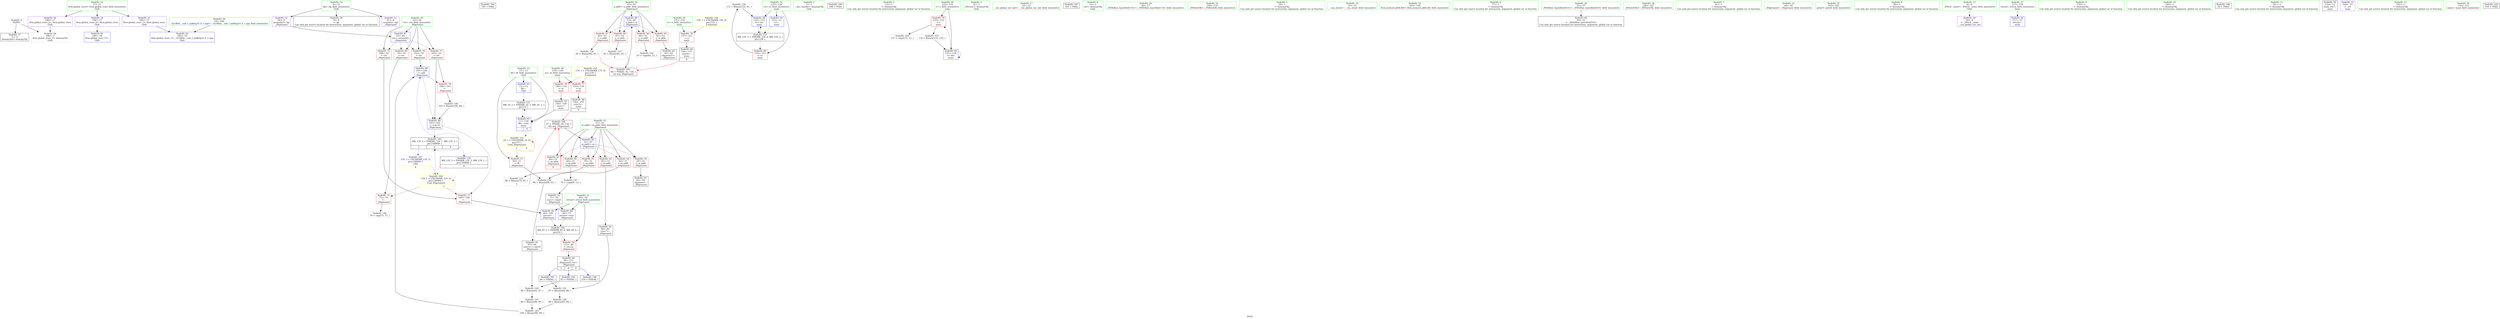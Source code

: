 digraph "SVFG" {
	label="SVFG";

	Node0x562b7d9ebae0 [shape=record,color=grey,label="{NodeID: 0\nNullPtr}"];
	Node0x562b7d9ebae0 -> Node0x562b7da00e60[style=solid];
	Node0x562b7d9ebae0 -> Node0x562b7da04660[style=solid];
	Node0x562b7d9ff940 [shape=record,color=green,label="{NodeID: 14\n8\<--10\ndp\<--dp_field_insensitive\nGlob }"];
	Node0x562b7d9ff940 -> Node0x562b7da00f60[style=solid];
	Node0x562b7d9ff940 -> Node0x562b7da02a70[style=solid];
	Node0x562b7d9ff940 -> Node0x562b7da02b40[style=solid];
	Node0x562b7da05340 [shape=record,color=black,label="{NodeID: 194\n145 = PHI()\n}"];
	Node0x562b7da00620 [shape=record,color=green,label="{NodeID: 28\n119\<--120\nm\<--m_field_insensitive\nmain\n}"];
	Node0x562b7da00620 -> Node0x562b7da03f50[style=solid];
	Node0x562b7da00620 -> Node0x562b7da04020[style=solid];
	Node0x562b7da01300 [shape=record,color=black,label="{NodeID: 42\n63\<--62\nidxprom1\<--\n_Z6getansii\n}"];
	Node0x562b7da02330 [shape=record,color=grey,label="{NodeID: 139\n153 = Binary(152, 81, )\n}"];
	Node0x562b7da02330 -> Node0x562b7da017e0[style=solid];
	Node0x562b7da02ee0 [shape=record,color=purple,label="{NodeID: 56\n186\<--17\nllvm.global_ctors_2\<--llvm.global_ctors\nGlob }"];
	Node0x562b7da02ee0 -> Node0x562b7da04660[style=solid];
	Node0x562b7da0fb30 [shape=record,color=black,label="{NodeID: 153\nMR_23V_3 = PHI(MR_23V_4, MR_23V_2, )\npts\{126 \}\n}"];
	Node0x562b7da0fb30 -> Node0x562b7da04290[style=dashed];
	Node0x562b7da0fb30 -> Node0x562b7da017e0[style=dashed];
	Node0x562b7da03a70 [shape=record,color=red,label="{NodeID: 70\n101\<--55\n\<--ret\n_Z6getansii\n}"];
	Node0x562b7da03a70 -> Node0x562b7da04aa0[style=solid];
	Node0x562b7da04660 [shape=record,color=blue, style = dotted,label="{NodeID: 84\n186\<--3\nllvm.global_ctors_2\<--dummyVal\nGlob }"];
	Node0x562b7d9fea40 [shape=record,color=green,label="{NodeID: 1\n7\<--1\n__dso_handle\<--dummyObj\nGlob }"];
	Node0x562b7d9ffa10 [shape=record,color=green,label="{NodeID: 15\n11\<--13\nM\<--M_field_insensitive\nGlob }"];
	Node0x562b7d9ffa10 -> Node0x562b7da02fe0[style=solid];
	Node0x562b7d9ffa10 -> Node0x562b7da04360[style=solid];
	Node0x562b7d9ffa10 -> Node0x562b7da04f80[style=solid];
	Node0x562b7da05410 [shape=record,color=black,label="{NodeID: 195\n148 = PHI()\n}"];
	Node0x562b7da006f0 [shape=record,color=green,label="{NodeID: 29\n121\<--122\nn\<--n_field_insensitive\nmain\n}"];
	Node0x562b7da006f0 -> Node0x562b7da040f0[style=solid];
	Node0x562b7da013d0 [shape=record,color=black,label="{NodeID: 43\n71\<--70\nconv\<--cmp3\n_Z6getansii\n}"];
	Node0x562b7da013d0 -> Node0x562b7da049d0[style=solid];
	Node0x562b7da024b0 [shape=record,color=grey,label="{NodeID: 140\n105 = Binary(104, 89, )\n}"];
	Node0x562b7da024b0 -> Node0x562b7da04b70[style=solid];
	Node0x562b7da02fe0 [shape=record,color=red,label="{NodeID: 57\n94\<--11\n\<--M\n_Z6getansii\n}"];
	Node0x562b7da02fe0 -> Node0x562b7da07ca0[style=solid];
	Node0x562b7da10030 [shape=record,color=black,label="{NodeID: 154\nMR_12V_2 = PHI(MR_12V_3, MR_12V_1, )\npts\{100000 \}\n|{<s0>9}}"];
	Node0x562b7da10030:s0 -> Node0x562b7da113d0[style=dashed,color=red];
	Node0x562b7da03b40 [shape=record,color=red,label="{NodeID: 71\n103\<--55\n\<--ret\n_Z6getansii\n}"];
	Node0x562b7da03b40 -> Node0x562b7da03db0[style=solid];
	Node0x562b7da03b40 -> Node0x562b7da04b70[style=solid];
	Node0x562b7da04760 [shape=record,color=blue,label="{NodeID: 85\n51\<--47\nm.addr\<--m\n_Z6getansii\n}"];
	Node0x562b7da04760 -> Node0x562b7da03180[style=dashed];
	Node0x562b7da04760 -> Node0x562b7da03250[style=dashed];
	Node0x562b7da04760 -> Node0x562b7da03320[style=dashed];
	Node0x562b7da04760 -> Node0x562b7da033f0[style=dashed];
	Node0x562b7da04760 -> Node0x562b7da034c0[style=dashed];
	Node0x562b7da04760 -> Node0x562b7da03590[style=dashed];
	Node0x562b7d9fead0 [shape=record,color=green,label="{NodeID: 2\n12\<--1\n\<--dummyObj\nCan only get source location for instruction, argument, global var or function.}"];
	Node0x562b7d9ffb10 [shape=record,color=green,label="{NodeID: 16\n17\<--21\nllvm.global_ctors\<--llvm.global_ctors_field_insensitive\nGlob }"];
	Node0x562b7d9ffb10 -> Node0x562b7da02ce0[style=solid];
	Node0x562b7d9ffb10 -> Node0x562b7da02de0[style=solid];
	Node0x562b7d9ffb10 -> Node0x562b7da02ee0[style=solid];
	Node0x562b7da054e0 [shape=record,color=black,label="{NodeID: 196\n159 = PHI(46, )\n}"];
	Node0x562b7da007c0 [shape=record,color=green,label="{NodeID: 30\n123\<--124\nt\<--t_field_insensitive\nmain\n}"];
	Node0x562b7da007c0 -> Node0x562b7da041c0[style=solid];
	Node0x562b7da007c0 -> Node0x562b7da04eb0[style=solid];
	Node0x562b7da014a0 [shape=record,color=black,label="{NodeID: 44\n86\<--85\nconv7\<--\n_Z6getansii\n}"];
	Node0x562b7da014a0 -> Node0x562b7da079a0[style=solid];
	Node0x562b7da02630 [shape=record,color=grey,label="{NodeID: 141\n99 = Binary(98, 89, )\n}"];
	Node0x562b7da02630 -> Node0x562b7da09230[style=solid];
	Node0x562b7da030b0 [shape=record,color=red,label="{NodeID: 58\n112\<--49\n\<--retval\n_Z6getansii\n}"];
	Node0x562b7da030b0 -> Node0x562b7da01640[style=solid];
	Node0x562b7da10530 [shape=record,color=yellow,style=double,label="{NodeID: 155\n2V_1 = ENCHI(MR_2V_0)\npts\{13 \}\nFun[_Z6getansii]|{|<s1>3|<s2>4}}"];
	Node0x562b7da10530 -> Node0x562b7da02fe0[style=dashed];
	Node0x562b7da10530:s1 -> Node0x562b7da10530[style=dashed,color=red];
	Node0x562b7da10530:s2 -> Node0x562b7da10530[style=dashed,color=red];
	Node0x562b7da03c10 [shape=record,color=red,label="{NodeID: 72\n108\<--55\n\<--ret\n_Z6getansii\n}"];
	Node0x562b7da03c10 -> Node0x562b7da03e80[style=solid];
	Node0x562b7da04830 [shape=record,color=blue,label="{NodeID: 86\n53\<--48\nn.addr\<--n\n_Z6getansii\n}"];
	Node0x562b7da04830 -> Node0x562b7da03660[style=dashed];
	Node0x562b7da04830 -> Node0x562b7da03730[style=dashed];
	Node0x562b7da04830 -> Node0x562b7da03800[style=dashed];
	Node0x562b7da04830 -> Node0x562b7da038d0[style=dashed];
	Node0x562b7d9feb60 [shape=record,color=green,label="{NodeID: 3\n14\<--1\n_ZSt3cin\<--dummyObj\nGlob }"];
	Node0x562b7d9ffc10 [shape=record,color=green,label="{NodeID: 17\n22\<--23\n__cxx_global_var_init\<--__cxx_global_var_init_field_insensitive\n}"];
	Node0x562b7da056b0 [shape=record,color=black,label="{NodeID: 197\n161 = PHI()\n}"];
	Node0x562b7da00890 [shape=record,color=green,label="{NodeID: 31\n125\<--126\ncs\<--cs_field_insensitive\nmain\n}"];
	Node0x562b7da00890 -> Node0x562b7da04290[style=solid];
	Node0x562b7da00890 -> Node0x562b7da04de0[style=solid];
	Node0x562b7da00890 -> Node0x562b7da017e0[style=solid];
	Node0x562b7da01570 [shape=record,color=black,label="{NodeID: 45\n97\<--96\nconv11\<--sub10\n_Z6getansii\n}"];
	Node0x562b7da01570 -> Node0x562b7da090f0[style=solid];
	Node0x562b7da090f0 [shape=record,color=grey,label="{NodeID: 142\n98 = Binary(93, 97, )\n}"];
	Node0x562b7da090f0 -> Node0x562b7da02630[style=solid];
	Node0x562b7da03180 [shape=record,color=red,label="{NodeID: 59\n59\<--51\n\<--m.addr\n_Z6getansii\n}"];
	Node0x562b7da03180 -> Node0x562b7da01230[style=solid];
	Node0x562b7da03ce0 [shape=record,color=red,label="{NodeID: 73\n75\<--74\n\<--\n_Z6getansii\n}"];
	Node0x562b7da03ce0 -> Node0x562b7da096b0[style=solid];
	Node0x562b7da04900 [shape=record,color=blue,label="{NodeID: 87\n55\<--64\nret\<--arrayidx2\n_Z6getansii\n}"];
	Node0x562b7da04900 -> Node0x562b7da039a0[style=dashed];
	Node0x562b7da04900 -> Node0x562b7da03a70[style=dashed];
	Node0x562b7da04900 -> Node0x562b7da03b40[style=dashed];
	Node0x562b7da04900 -> Node0x562b7da03c10[style=dashed];
	Node0x562b7d9febf0 [shape=record,color=green,label="{NodeID: 4\n15\<--1\n.str\<--dummyObj\nGlob }"];
	Node0x562b7d9ffd10 [shape=record,color=green,label="{NodeID: 18\n26\<--27\n_ZNSt8ios_base4InitC1Ev\<--_ZNSt8ios_base4InitC1Ev_field_insensitive\n}"];
	Node0x562b7da05780 [shape=record,color=black,label="{NodeID: 198\n47 = PHI(80, 90, 156, )\n0th arg _Z6getansii }"];
	Node0x562b7da05780 -> Node0x562b7da04760[style=solid];
	Node0x562b7da00960 [shape=record,color=green,label="{NodeID: 32\n130\<--131\n_ZNSirsERi\<--_ZNSirsERi_field_insensitive\n}"];
	Node0x562b7da01640 [shape=record,color=black,label="{NodeID: 46\n46\<--112\n_Z6getansii_ret\<--\n_Z6getansii\n|{<s0>3|<s1>4|<s2>9}}"];
	Node0x562b7da01640:s0 -> Node0x562b7da1a930[style=solid,color=blue];
	Node0x562b7da01640:s1 -> Node0x562b7da05170[style=solid,color=blue];
	Node0x562b7da01640:s2 -> Node0x562b7da054e0[style=solid,color=blue];
	Node0x562b7da09230 [shape=record,color=grey,label="{NodeID: 143\n100 = Binary(88, 99, )\n}"];
	Node0x562b7da09230 -> Node0x562b7da04aa0[style=solid];
	Node0x562b7da03250 [shape=record,color=red,label="{NodeID: 60\n69\<--51\n\<--m.addr\n_Z6getansii\n}"];
	Node0x562b7da03250 -> Node0x562b7da09830[style=solid];
	Node0x562b7da03db0 [shape=record,color=red,label="{NodeID: 74\n104\<--103\n\<--\n_Z6getansii\n}"];
	Node0x562b7da03db0 -> Node0x562b7da024b0[style=solid];
	Node0x562b7da049d0 [shape=record,color=blue,label="{NodeID: 88\n49\<--71\nretval\<--conv\n_Z6getansii\n}"];
	Node0x562b7da049d0 -> Node0x562b7da0e230[style=dashed];
	Node0x562b7d9ff430 [shape=record,color=green,label="{NodeID: 5\n18\<--1\n\<--dummyObj\nCan only get source location for instruction, argument, global var or function.}"];
	Node0x562b7d9ffe10 [shape=record,color=green,label="{NodeID: 19\n32\<--33\n__cxa_atexit\<--__cxa_atexit_field_insensitive\n}"];
	Node0x562b7da05a90 [shape=record,color=black,label="{NodeID: 199\n48 = PHI(83, 92, 158, )\n1st arg _Z6getansii }"];
	Node0x562b7da05a90 -> Node0x562b7da04830[style=solid];
	Node0x562b7da00a60 [shape=record,color=green,label="{NodeID: 33\n143\<--144\nllvm.memset.p0i8.i64\<--llvm.memset.p0i8.i64_field_insensitive\n}"];
	Node0x562b7da01710 [shape=record,color=black,label="{NodeID: 47\n150\<--149\nconv\<--\nmain\n}"];
	Node0x562b7da01710 -> Node0x562b7da04f80[style=solid];
	Node0x562b7da093b0 [shape=record,color=grey,label="{NodeID: 144\n137 = cmp(133, 12, )\n}"];
	Node0x562b7da03320 [shape=record,color=red,label="{NodeID: 61\n79\<--51\n\<--m.addr\n_Z6getansii\n}"];
	Node0x562b7da03320 -> Node0x562b7da07b20[style=solid];
	Node0x562b7da03e80 [shape=record,color=red,label="{NodeID: 75\n109\<--108\n\<--\n_Z6getansii\n}"];
	Node0x562b7da03e80 -> Node0x562b7da04c40[style=solid];
	Node0x562b7da04aa0 [shape=record,color=blue,label="{NodeID: 89\n101\<--100\n\<--add\n_Z6getansii\n}"];
	Node0x562b7da04aa0 -> Node0x562b7da03db0[style=dashed];
	Node0x562b7da04aa0 -> Node0x562b7da04b70[style=dashed];
	Node0x562b7d9ff4c0 [shape=record,color=green,label="{NodeID: 6\n77\<--1\n\<--dummyObj\nCan only get source location for instruction, argument, global var or function.}"];
	Node0x562b7d9fff10 [shape=record,color=green,label="{NodeID: 20\n31\<--37\n_ZNSt8ios_base4InitD1Ev\<--_ZNSt8ios_base4InitD1Ev_field_insensitive\n}"];
	Node0x562b7d9fff10 -> Node0x562b7da01130[style=solid];
	Node0x562b7da00b60 [shape=record,color=green,label="{NodeID: 34\n146\<--147\n_ZNSirsERx\<--_ZNSirsERx_field_insensitive\n}"];
	Node0x562b7da02800 [shape=record,color=black,label="{NodeID: 48\n156\<--155\nconv3\<--\nmain\n|{<s0>9}}"];
	Node0x562b7da02800:s0 -> Node0x562b7da05780[style=solid,color=red];
	Node0x562b7da09530 [shape=record,color=grey,label="{NodeID: 145\n67 = cmp(66, 12, )\n}"];
	Node0x562b7da033f0 [shape=record,color=red,label="{NodeID: 62\n85\<--51\n\<--m.addr\n_Z6getansii\n}"];
	Node0x562b7da033f0 -> Node0x562b7da014a0[style=solid];
	Node0x562b7da03f50 [shape=record,color=red,label="{NodeID: 76\n149\<--119\n\<--m\nmain\n}"];
	Node0x562b7da03f50 -> Node0x562b7da01710[style=solid];
	Node0x562b7da04b70 [shape=record,color=blue,label="{NodeID: 90\n103\<--105\n\<--rem14\n_Z6getansii\n}"];
	Node0x562b7da04b70 -> Node0x562b7da03e80[style=dashed];
	Node0x562b7da04b70 -> Node0x562b7da0e730[style=dashed];
	Node0x562b7d9ff550 [shape=record,color=green,label="{NodeID: 7\n81\<--1\n\<--dummyObj\nCan only get source location for instruction, argument, global var or function.}"];
	Node0x562b7da13740 [shape=record,color=yellow,style=double,label="{NodeID: 187\n12V_3 = CSCHI(MR_12V_1)\npts\{100000 \}\nCS[]|{<s0>4}}"];
	Node0x562b7da13740:s0 -> Node0x562b7da113d0[style=dashed,color=red];
	Node0x562b7da00010 [shape=record,color=green,label="{NodeID: 21\n44\<--45\n_Z6getansii\<--_Z6getansii_field_insensitive\n}"];
	Node0x562b7da00c60 [shape=record,color=green,label="{NodeID: 35\n162\<--163\nprintf\<--printf_field_insensitive\n}"];
	Node0x562b7da079a0 [shape=record,color=grey,label="{NodeID: 132\n87 = Binary(84, 86, )\n}"];
	Node0x562b7da079a0 -> Node0x562b7da021b0[style=solid];
	Node0x562b7da028d0 [shape=record,color=black,label="{NodeID: 49\n158\<--157\nconv4\<--\nmain\n|{<s0>9}}"];
	Node0x562b7da028d0:s0 -> Node0x562b7da05a90[style=solid,color=red];
	Node0x562b7da096b0 [shape=record,color=grey,label="{NodeID: 146\n76 = cmp(75, 77, )\n}"];
	Node0x562b7da034c0 [shape=record,color=red,label="{NodeID: 63\n90\<--51\n\<--m.addr\n_Z6getansii\n|{<s0>4}}"];
	Node0x562b7da034c0:s0 -> Node0x562b7da05780[style=solid,color=red];
	Node0x562b7da113d0 [shape=record,color=yellow,style=double,label="{NodeID: 160\n12V_1 = ENCHI(MR_12V_0)\npts\{100000 \}\nFun[_Z6getansii]|{|<s3>3}}"];
	Node0x562b7da113d0 -> Node0x562b7da03ce0[style=dashed];
	Node0x562b7da113d0 -> Node0x562b7da03e80[style=dashed];
	Node0x562b7da113d0 -> Node0x562b7da0e730[style=dashed];
	Node0x562b7da113d0:s3 -> Node0x562b7da113d0[style=dashed,color=red];
	Node0x562b7da04020 [shape=record,color=red,label="{NodeID: 77\n155\<--119\n\<--m\nmain\n}"];
	Node0x562b7da04020 -> Node0x562b7da02800[style=solid];
	Node0x562b7da04c40 [shape=record,color=blue,label="{NodeID: 91\n49\<--109\nretval\<--\n_Z6getansii\n}"];
	Node0x562b7da04c40 -> Node0x562b7da0e230[style=dashed];
	Node0x562b7d9ff5e0 [shape=record,color=green,label="{NodeID: 8\n89\<--1\n\<--dummyObj\nCan only get source location for instruction, argument, global var or function.}"];
	Node0x562b7da00110 [shape=record,color=green,label="{NodeID: 22\n49\<--50\nretval\<--retval_field_insensitive\n_Z6getansii\n}"];
	Node0x562b7da00110 -> Node0x562b7da030b0[style=solid];
	Node0x562b7da00110 -> Node0x562b7da049d0[style=solid];
	Node0x562b7da00110 -> Node0x562b7da04c40[style=solid];
	Node0x562b7da00d60 [shape=record,color=green,label="{NodeID: 36\n19\<--180\n_GLOBAL__sub_I_pulkitg10_0_1.cpp\<--_GLOBAL__sub_I_pulkitg10_0_1.cpp_field_insensitive\n}"];
	Node0x562b7da00d60 -> Node0x562b7da04560[style=solid];
	Node0x562b7da07b20 [shape=record,color=grey,label="{NodeID: 133\n80 = Binary(79, 81, )\n|{<s0>3}}"];
	Node0x562b7da07b20:s0 -> Node0x562b7da05780[style=solid,color=red];
	Node0x562b7da029a0 [shape=record,color=purple,label="{NodeID: 50\n28\<--4\n\<--_ZStL8__ioinit\n__cxx_global_var_init\n}"];
	Node0x562b7da09830 [shape=record,color=grey,label="{NodeID: 147\n70 = cmp(69, 12, )\n}"];
	Node0x562b7da09830 -> Node0x562b7da013d0[style=solid];
	Node0x562b7da03590 [shape=record,color=red,label="{NodeID: 64\n95\<--51\n\<--m.addr\n_Z6getansii\n}"];
	Node0x562b7da03590 -> Node0x562b7da07ca0[style=solid];
	Node0x562b7da040f0 [shape=record,color=red,label="{NodeID: 78\n157\<--121\n\<--n\nmain\n}"];
	Node0x562b7da040f0 -> Node0x562b7da028d0[style=solid];
	Node0x562b7da04d10 [shape=record,color=blue,label="{NodeID: 92\n117\<--12\nretval\<--\nmain\n}"];
	Node0x562b7d9ff670 [shape=record,color=green,label="{NodeID: 9\n135\<--1\n\<--dummyObj\nCan only get source location for instruction, argument, global var or function.}"];
	Node0x562b7da001e0 [shape=record,color=green,label="{NodeID: 23\n51\<--52\nm.addr\<--m.addr_field_insensitive\n_Z6getansii\n}"];
	Node0x562b7da001e0 -> Node0x562b7da03180[style=solid];
	Node0x562b7da001e0 -> Node0x562b7da03250[style=solid];
	Node0x562b7da001e0 -> Node0x562b7da03320[style=solid];
	Node0x562b7da001e0 -> Node0x562b7da033f0[style=solid];
	Node0x562b7da001e0 -> Node0x562b7da034c0[style=solid];
	Node0x562b7da001e0 -> Node0x562b7da03590[style=solid];
	Node0x562b7da001e0 -> Node0x562b7da04760[style=solid];
	Node0x562b7da00e60 [shape=record,color=black,label="{NodeID: 37\n2\<--3\ndummyVal\<--dummyVal\n}"];
	Node0x562b7da07ca0 [shape=record,color=grey,label="{NodeID: 134\n96 = Binary(94, 95, )\n}"];
	Node0x562b7da07ca0 -> Node0x562b7da01570[style=solid];
	Node0x562b7da02a70 [shape=record,color=purple,label="{NodeID: 51\n61\<--8\narrayidx\<--dp\n_Z6getansii\n}"];
	Node0x562b7da0e230 [shape=record,color=black,label="{NodeID: 148\nMR_4V_3 = PHI(MR_4V_4, MR_4V_2, )\npts\{50 \}\n}"];
	Node0x562b7da0e230 -> Node0x562b7da030b0[style=dashed];
	Node0x562b7da03660 [shape=record,color=red,label="{NodeID: 65\n62\<--53\n\<--n.addr\n_Z6getansii\n}"];
	Node0x562b7da03660 -> Node0x562b7da01300[style=solid];
	Node0x562b7da041c0 [shape=record,color=red,label="{NodeID: 79\n133\<--123\n\<--t\nmain\n}"];
	Node0x562b7da041c0 -> Node0x562b7da07e20[style=solid];
	Node0x562b7da041c0 -> Node0x562b7da093b0[style=solid];
	Node0x562b7da04de0 [shape=record,color=blue,label="{NodeID: 93\n125\<--12\ncs\<--\nmain\n}"];
	Node0x562b7da04de0 -> Node0x562b7da0fb30[style=dashed];
	Node0x562b7d9ff700 [shape=record,color=green,label="{NodeID: 10\n140\<--1\n\<--dummyObj\nCan only get source location for instruction, argument, global var or function.}"];
	Node0x562b7da1a830 [shape=record,color=black,label="{NodeID: 190\n29 = PHI()\n}"];
	Node0x562b7da002b0 [shape=record,color=green,label="{NodeID: 24\n53\<--54\nn.addr\<--n.addr_field_insensitive\n_Z6getansii\n}"];
	Node0x562b7da002b0 -> Node0x562b7da03660[style=solid];
	Node0x562b7da002b0 -> Node0x562b7da03730[style=solid];
	Node0x562b7da002b0 -> Node0x562b7da03800[style=solid];
	Node0x562b7da002b0 -> Node0x562b7da038d0[style=solid];
	Node0x562b7da002b0 -> Node0x562b7da04830[style=solid];
	Node0x562b7da00f60 [shape=record,color=black,label="{NodeID: 38\n9\<--8\n\<--dp\nCan only get source location for instruction, argument, global var or function.}"];
	Node0x562b7da07e20 [shape=record,color=grey,label="{NodeID: 135\n134 = Binary(133, 135, )\n}"];
	Node0x562b7da07e20 -> Node0x562b7da04eb0[style=solid];
	Node0x562b7da02b40 [shape=record,color=purple,label="{NodeID: 52\n64\<--8\narrayidx2\<--dp\n_Z6getansii\n}"];
	Node0x562b7da02b40 -> Node0x562b7da04900[style=solid];
	Node0x562b7da0e730 [shape=record,color=black,label="{NodeID: 149\nMR_12V_2 = PHI(MR_12V_7, MR_12V_1, )\npts\{100000 \}\n|{<s0>3|<s1>4|<s2>9}}"];
	Node0x562b7da0e730:s0 -> Node0x562b7da13740[style=dashed,color=blue];
	Node0x562b7da0e730:s1 -> Node0x562b7da04aa0[style=dashed,color=blue];
	Node0x562b7da0e730:s2 -> Node0x562b7da10030[style=dashed,color=blue];
	Node0x562b7da03730 [shape=record,color=red,label="{NodeID: 66\n66\<--53\n\<--n.addr\n_Z6getansii\n}"];
	Node0x562b7da03730 -> Node0x562b7da09530[style=solid];
	Node0x562b7da116a0 [shape=record,color=yellow,style=double,label="{NodeID: 163\n17V_1 = ENCHI(MR_17V_0)\npts\{120 \}\nFun[main]}"];
	Node0x562b7da116a0 -> Node0x562b7da03f50[style=dashed];
	Node0x562b7da116a0 -> Node0x562b7da04020[style=dashed];
	Node0x562b7da04290 [shape=record,color=red,label="{NodeID: 80\n152\<--125\n\<--cs\nmain\n}"];
	Node0x562b7da04290 -> Node0x562b7da02330[style=solid];
	Node0x562b7da04eb0 [shape=record,color=blue,label="{NodeID: 94\n123\<--134\nt\<--dec\nmain\n}"];
	Node0x562b7da04eb0 -> Node0x562b7da041c0[style=dashed];
	Node0x562b7da04eb0 -> Node0x562b7da04eb0[style=dashed];
	Node0x562b7d9ff790 [shape=record,color=green,label="{NodeID: 11\n141\<--1\n\<--dummyObj\nCan only get source location for instruction, argument, global var or function.}"];
	Node0x562b7da1a930 [shape=record,color=black,label="{NodeID: 191\n84 = PHI(46, )\n}"];
	Node0x562b7da1a930 -> Node0x562b7da079a0[style=solid];
	Node0x562b7da00380 [shape=record,color=green,label="{NodeID: 25\n55\<--56\nret\<--ret_field_insensitive\n_Z6getansii\n}"];
	Node0x562b7da00380 -> Node0x562b7da039a0[style=solid];
	Node0x562b7da00380 -> Node0x562b7da03a70[style=solid];
	Node0x562b7da00380 -> Node0x562b7da03b40[style=solid];
	Node0x562b7da00380 -> Node0x562b7da03c10[style=solid];
	Node0x562b7da00380 -> Node0x562b7da04900[style=solid];
	Node0x562b7da01060 [shape=record,color=black,label="{NodeID: 39\n116\<--12\nmain_ret\<--\nmain\n}"];
	Node0x562b7da07fa0 [shape=record,color=grey,label="{NodeID: 136\n83 = Binary(82, 81, )\n|{<s0>3}}"];
	Node0x562b7da07fa0:s0 -> Node0x562b7da05a90[style=solid,color=red];
	Node0x562b7da02c10 [shape=record,color=purple,label="{NodeID: 53\n160\<--15\n\<--.str\nmain\n}"];
	Node0x562b7da03800 [shape=record,color=red,label="{NodeID: 67\n82\<--53\n\<--n.addr\n_Z6getansii\n}"];
	Node0x562b7da03800 -> Node0x562b7da07fa0[style=solid];
	Node0x562b7da11780 [shape=record,color=yellow,style=double,label="{NodeID: 164\n19V_1 = ENCHI(MR_19V_0)\npts\{122 \}\nFun[main]}"];
	Node0x562b7da11780 -> Node0x562b7da040f0[style=dashed];
	Node0x562b7da04360 [shape=record,color=blue,label="{NodeID: 81\n11\<--12\nM\<--\nGlob }"];
	Node0x562b7da04360 -> Node0x562b7da0f130[style=dashed];
	Node0x562b7da04f80 [shape=record,color=blue,label="{NodeID: 95\n11\<--150\nM\<--conv\nmain\n|{|<s1>9}}"];
	Node0x562b7da04f80 -> Node0x562b7da0f130[style=dashed];
	Node0x562b7da04f80:s1 -> Node0x562b7da10530[style=dashed,color=red];
	Node0x562b7d9ff820 [shape=record,color=green,label="{NodeID: 12\n142\<--1\n\<--dummyObj\nCan only get source location for instruction, argument, global var or function.}"];
	Node0x562b7da05170 [shape=record,color=black,label="{NodeID: 192\n93 = PHI(46, )\n}"];
	Node0x562b7da05170 -> Node0x562b7da090f0[style=solid];
	Node0x562b7da00450 [shape=record,color=green,label="{NodeID: 26\n114\<--115\nmain\<--main_field_insensitive\n}"];
	Node0x562b7da01130 [shape=record,color=black,label="{NodeID: 40\n30\<--31\n\<--_ZNSt8ios_base4InitD1Ev\nCan only get source location for instruction, argument, global var or function.}"];
	Node0x562b7da02030 [shape=record,color=grey,label="{NodeID: 137\n92 = Binary(91, 81, )\n|{<s0>4}}"];
	Node0x562b7da02030:s0 -> Node0x562b7da05a90[style=solid,color=red];
	Node0x562b7da02ce0 [shape=record,color=purple,label="{NodeID: 54\n184\<--17\nllvm.global_ctors_0\<--llvm.global_ctors\nGlob }"];
	Node0x562b7da02ce0 -> Node0x562b7da04460[style=solid];
	Node0x562b7da0f130 [shape=record,color=black,label="{NodeID: 151\nMR_2V_2 = PHI(MR_2V_3, MR_2V_1, )\npts\{13 \}\n}"];
	Node0x562b7da0f130 -> Node0x562b7da04f80[style=dashed];
	Node0x562b7da038d0 [shape=record,color=red,label="{NodeID: 68\n91\<--53\n\<--n.addr\n_Z6getansii\n}"];
	Node0x562b7da038d0 -> Node0x562b7da02030[style=solid];
	Node0x562b7da04460 [shape=record,color=blue,label="{NodeID: 82\n184\<--18\nllvm.global_ctors_0\<--\nGlob }"];
	Node0x562b7da017e0 [shape=record,color=blue,label="{NodeID: 96\n125\<--153\ncs\<--inc\nmain\n}"];
	Node0x562b7da017e0 -> Node0x562b7da0fb30[style=dashed];
	Node0x562b7d9ff8b0 [shape=record,color=green,label="{NodeID: 13\n4\<--6\n_ZStL8__ioinit\<--_ZStL8__ioinit_field_insensitive\nGlob }"];
	Node0x562b7d9ff8b0 -> Node0x562b7da029a0[style=solid];
	Node0x562b7da05270 [shape=record,color=black,label="{NodeID: 193\n129 = PHI()\n}"];
	Node0x562b7da00550 [shape=record,color=green,label="{NodeID: 27\n117\<--118\nretval\<--retval_field_insensitive\nmain\n}"];
	Node0x562b7da00550 -> Node0x562b7da04d10[style=solid];
	Node0x562b7da01230 [shape=record,color=black,label="{NodeID: 41\n60\<--59\nidxprom\<--\n_Z6getansii\n}"];
	Node0x562b7da021b0 [shape=record,color=grey,label="{NodeID: 138\n88 = Binary(87, 89, )\n}"];
	Node0x562b7da021b0 -> Node0x562b7da09230[style=solid];
	Node0x562b7da02de0 [shape=record,color=purple,label="{NodeID: 55\n185\<--17\nllvm.global_ctors_1\<--llvm.global_ctors\nGlob }"];
	Node0x562b7da02de0 -> Node0x562b7da04560[style=solid];
	Node0x562b7da039a0 [shape=record,color=red,label="{NodeID: 69\n74\<--55\n\<--ret\n_Z6getansii\n}"];
	Node0x562b7da039a0 -> Node0x562b7da03ce0[style=solid];
	Node0x562b7da04560 [shape=record,color=blue,label="{NodeID: 83\n185\<--19\nllvm.global_ctors_1\<--_GLOBAL__sub_I_pulkitg10_0_1.cpp\nGlob }"];
}
